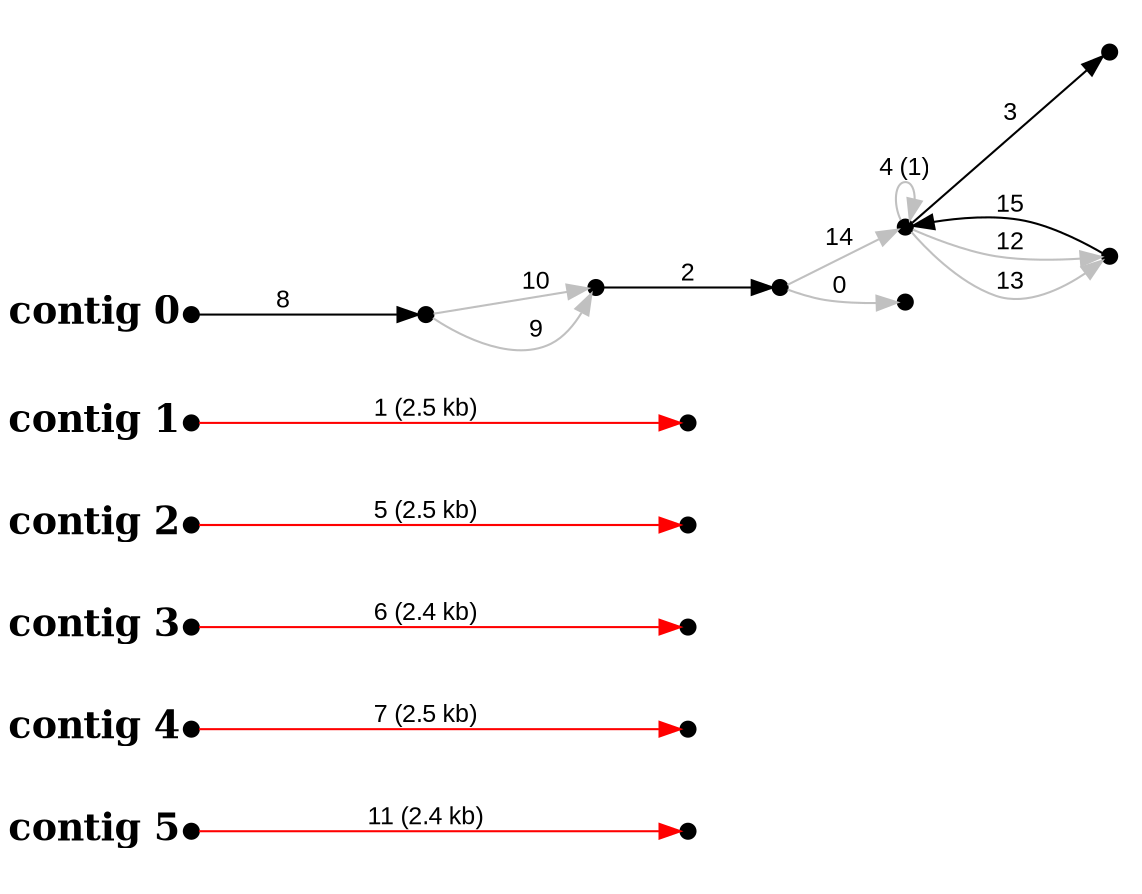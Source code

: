 digraph G {

node [width=0.1,height=0.1,fontsize=10,shape=point];
edge [fontsize=12,penwidth=1,arrowsize=1,fontname=Arial];
margin=1.0;
rankdir=LR;
labeljust=l;
margin=0;

subgraph cluster5 {
color=white;
17 -> 16 [minlen=4,color=red,label="11 (2.4 kb)",taillabel="contig 5",labelangle=180,weight=10000,labeldistance=5,labelfontsize=18,labelfontname="Times-Bold"];
}

subgraph cluster4 {
color=white;
13 -> 12 [minlen=4,color=red,label="7 (2.5 kb)",taillabel="contig 4",labelangle=180,weight=10000,labeldistance=5,labelfontsize=18,labelfontname="Times-Bold"];
}

subgraph cluster3 {
color=white;
9 -> 10 [minlen=4,color=red,label="6 (2.4 kb)",taillabel="contig 3",labelangle=180,weight=10000,labeldistance=5,labelfontsize=18,labelfontname="Times-Bold"];
}

subgraph cluster2 {
color=white;
7 -> 8 [minlen=4,color=red,label="5 (2.5 kb)",taillabel="contig 2",labelangle=180,weight=10000,labeldistance=5,labelfontsize=18,labelfontname="Times-Bold"];
}

subgraph cluster1 {
color=white;
2 -> 1 [minlen=4,color=red,label="1 (2.5 kb)",taillabel="contig 1",labelangle=180,weight=10000,labeldistance=5,labelfontsize=18,labelfontname="Times-Bold"];
}

subgraph cluster0 {
color=white;
3 -> 0 [minlen=1,color=gray,label="0"];
3 -> 11 [minlen=1,color=gray,label="14"];
4 -> 3 [minlen=2,color=black,label="2"];
6 -> 11 [minlen=2,color=black,label="15"];
11 -> 5 [minlen=2,color=black,label="3"];
11 -> 6 [minlen=1,color=gray,label="12"];
11 -> 6 [minlen=1,color=gray,label="13"];
11 -> 11 [minlen=1,color=gray,label="4 (1)"];
14 -> 4 [minlen=1,color=gray,label="9"];
14 -> 4 [minlen=1,color=gray,label="10"];
15 -> 14 [minlen=2,color=black,label="8",taillabel="contig 0",labelangle=180,weight=10000,labeldistance=5,labelfontsize=18,labelfontname="Times-Bold"];
}

}
#done
